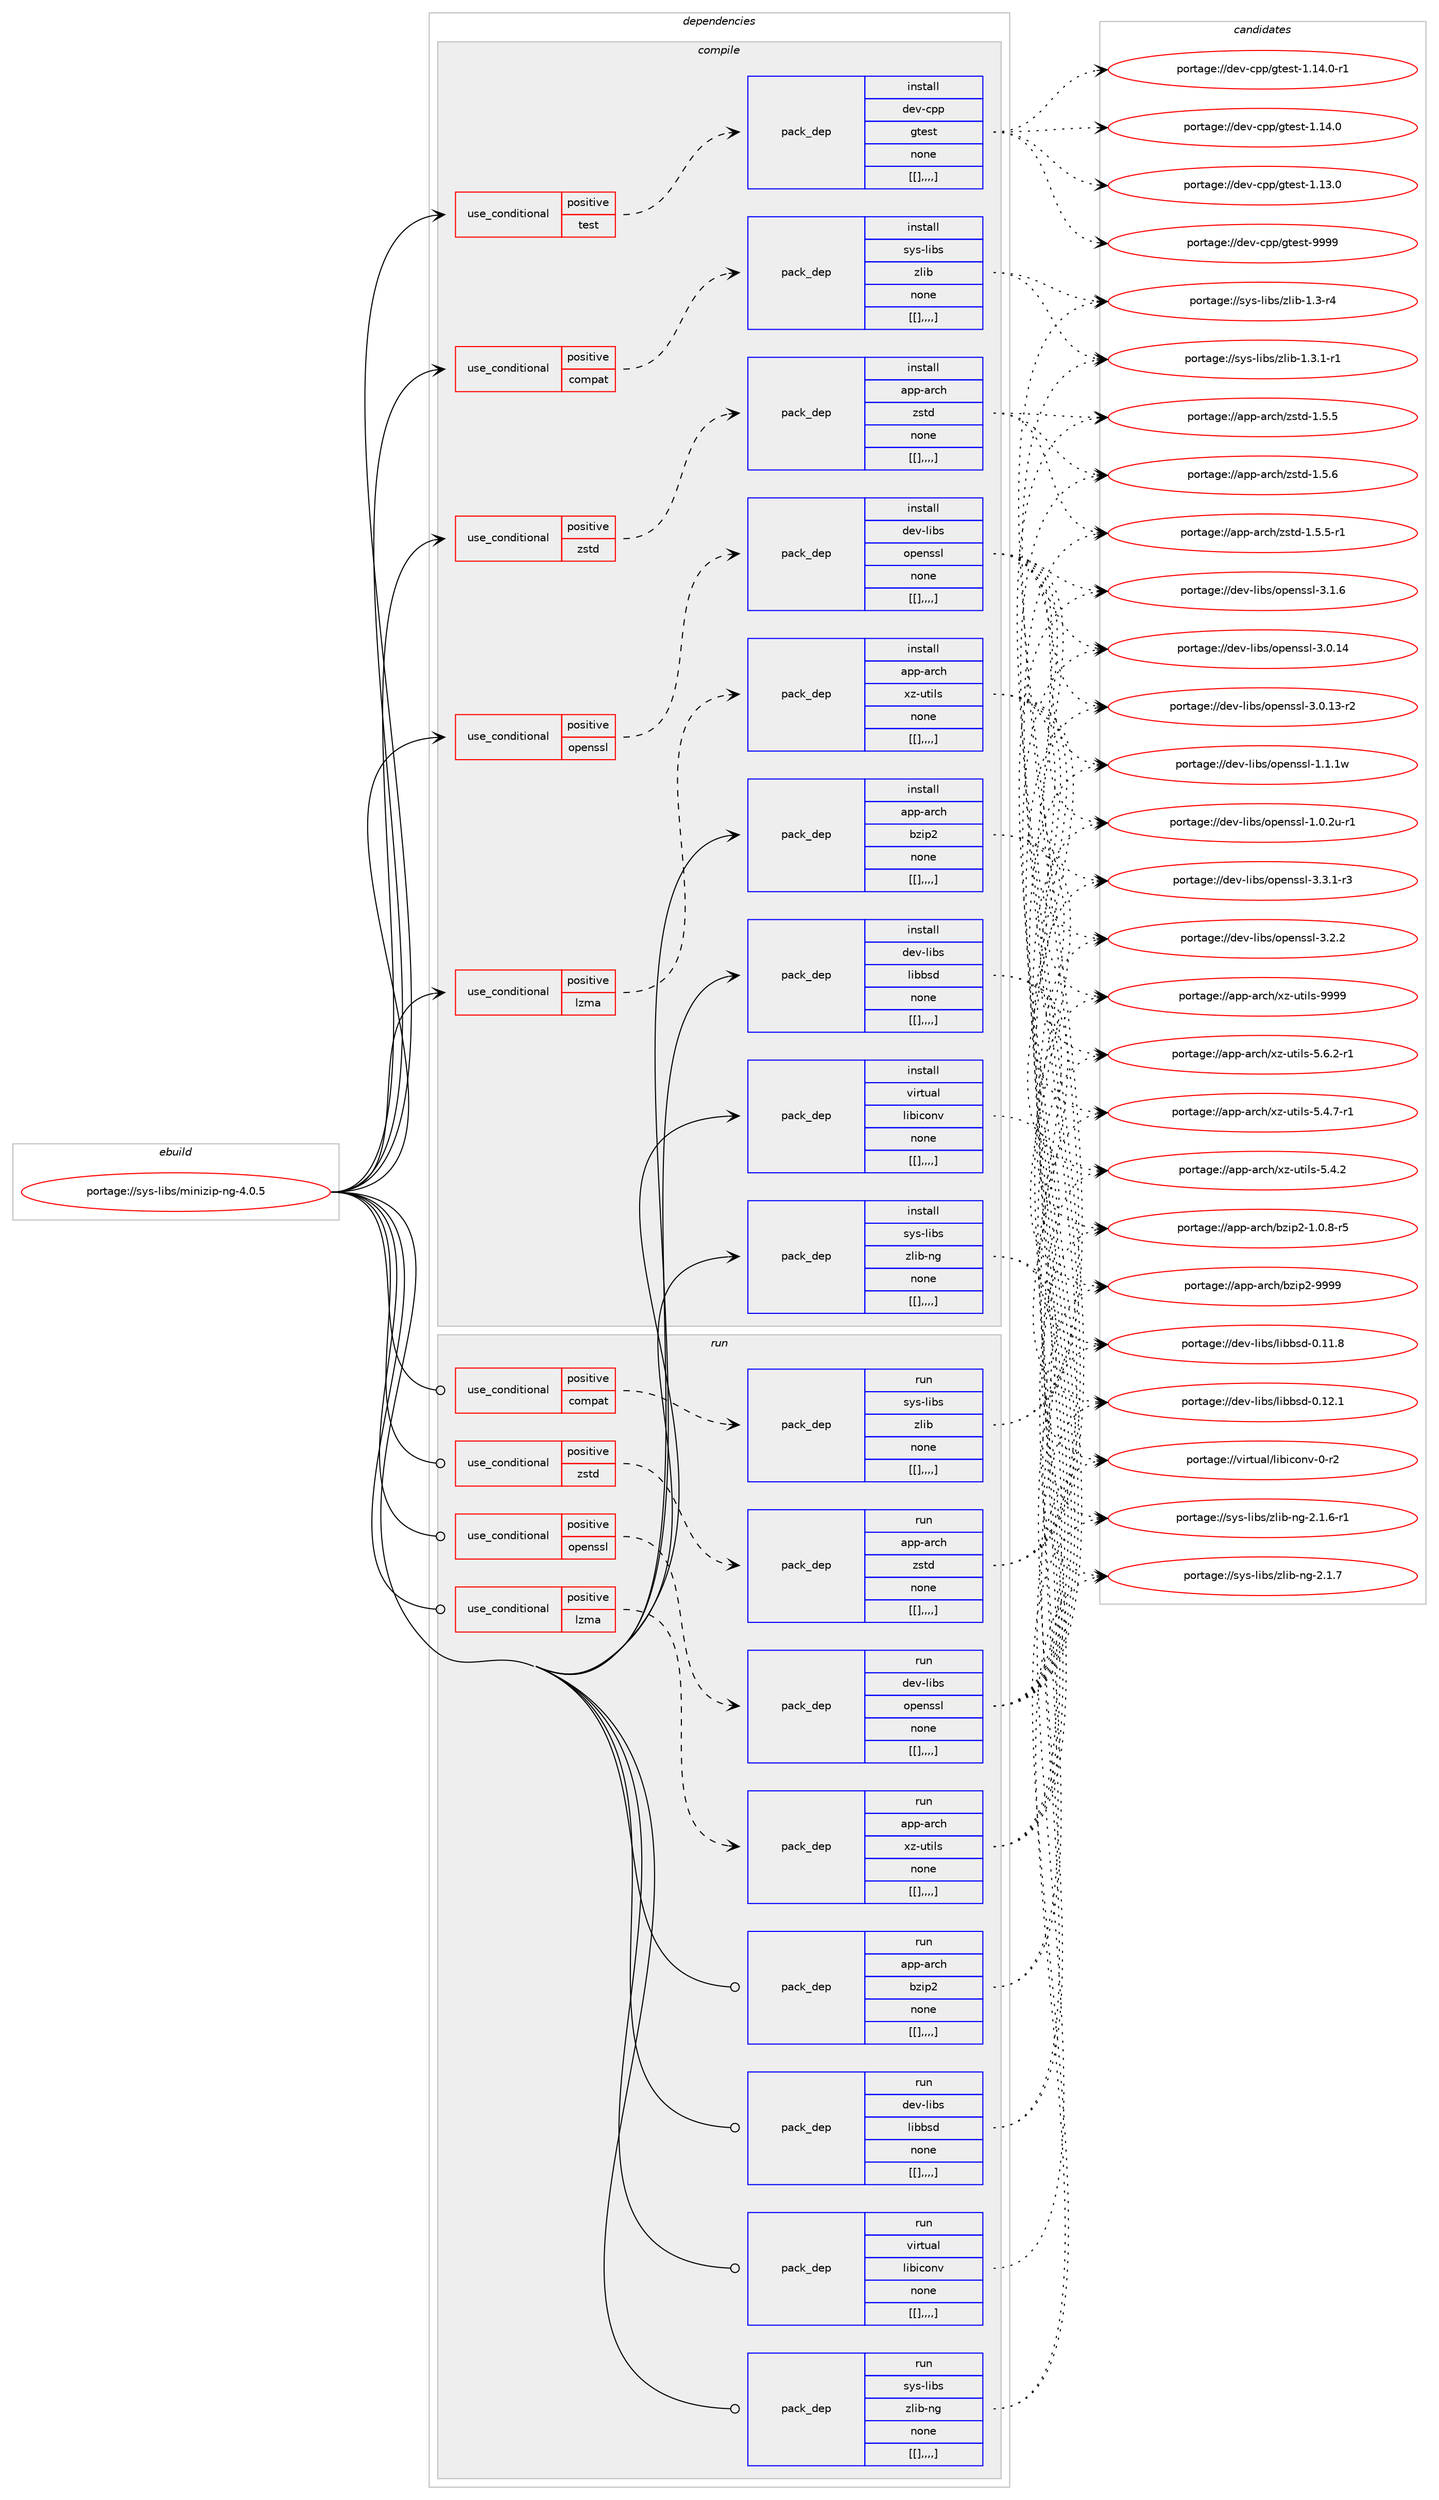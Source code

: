 digraph prolog {

# *************
# Graph options
# *************

newrank=true;
concentrate=true;
compound=true;
graph [rankdir=LR,fontname=Helvetica,fontsize=10,ranksep=1.5];#, ranksep=2.5, nodesep=0.2];
edge  [arrowhead=vee];
node  [fontname=Helvetica,fontsize=10];

# **********
# The ebuild
# **********

subgraph cluster_leftcol {
color=gray;
label=<<i>ebuild</i>>;
id [label="portage://sys-libs/minizip-ng-4.0.5", color=red, width=4, href="../sys-libs/minizip-ng-4.0.5.svg"];
}

# ****************
# The dependencies
# ****************

subgraph cluster_midcol {
color=gray;
label=<<i>dependencies</i>>;
subgraph cluster_compile {
fillcolor="#eeeeee";
style=filled;
label=<<i>compile</i>>;
subgraph cond122577 {
dependency460020 [label=<<TABLE BORDER="0" CELLBORDER="1" CELLSPACING="0" CELLPADDING="4"><TR><TD ROWSPAN="3" CELLPADDING="10">use_conditional</TD></TR><TR><TD>positive</TD></TR><TR><TD>compat</TD></TR></TABLE>>, shape=none, color=red];
subgraph pack334321 {
dependency460021 [label=<<TABLE BORDER="0" CELLBORDER="1" CELLSPACING="0" CELLPADDING="4" WIDTH="220"><TR><TD ROWSPAN="6" CELLPADDING="30">pack_dep</TD></TR><TR><TD WIDTH="110">install</TD></TR><TR><TD>sys-libs</TD></TR><TR><TD>zlib</TD></TR><TR><TD>none</TD></TR><TR><TD>[[],,,,]</TD></TR></TABLE>>, shape=none, color=blue];
}
dependency460020:e -> dependency460021:w [weight=20,style="dashed",arrowhead="vee"];
}
id:e -> dependency460020:w [weight=20,style="solid",arrowhead="vee"];
subgraph cond122578 {
dependency460022 [label=<<TABLE BORDER="0" CELLBORDER="1" CELLSPACING="0" CELLPADDING="4"><TR><TD ROWSPAN="3" CELLPADDING="10">use_conditional</TD></TR><TR><TD>positive</TD></TR><TR><TD>lzma</TD></TR></TABLE>>, shape=none, color=red];
subgraph pack334322 {
dependency460023 [label=<<TABLE BORDER="0" CELLBORDER="1" CELLSPACING="0" CELLPADDING="4" WIDTH="220"><TR><TD ROWSPAN="6" CELLPADDING="30">pack_dep</TD></TR><TR><TD WIDTH="110">install</TD></TR><TR><TD>app-arch</TD></TR><TR><TD>xz-utils</TD></TR><TR><TD>none</TD></TR><TR><TD>[[],,,,]</TD></TR></TABLE>>, shape=none, color=blue];
}
dependency460022:e -> dependency460023:w [weight=20,style="dashed",arrowhead="vee"];
}
id:e -> dependency460022:w [weight=20,style="solid",arrowhead="vee"];
subgraph cond122579 {
dependency460024 [label=<<TABLE BORDER="0" CELLBORDER="1" CELLSPACING="0" CELLPADDING="4"><TR><TD ROWSPAN="3" CELLPADDING="10">use_conditional</TD></TR><TR><TD>positive</TD></TR><TR><TD>openssl</TD></TR></TABLE>>, shape=none, color=red];
subgraph pack334323 {
dependency460025 [label=<<TABLE BORDER="0" CELLBORDER="1" CELLSPACING="0" CELLPADDING="4" WIDTH="220"><TR><TD ROWSPAN="6" CELLPADDING="30">pack_dep</TD></TR><TR><TD WIDTH="110">install</TD></TR><TR><TD>dev-libs</TD></TR><TR><TD>openssl</TD></TR><TR><TD>none</TD></TR><TR><TD>[[],,,,]</TD></TR></TABLE>>, shape=none, color=blue];
}
dependency460024:e -> dependency460025:w [weight=20,style="dashed",arrowhead="vee"];
}
id:e -> dependency460024:w [weight=20,style="solid",arrowhead="vee"];
subgraph cond122580 {
dependency460026 [label=<<TABLE BORDER="0" CELLBORDER="1" CELLSPACING="0" CELLPADDING="4"><TR><TD ROWSPAN="3" CELLPADDING="10">use_conditional</TD></TR><TR><TD>positive</TD></TR><TR><TD>test</TD></TR></TABLE>>, shape=none, color=red];
subgraph pack334324 {
dependency460027 [label=<<TABLE BORDER="0" CELLBORDER="1" CELLSPACING="0" CELLPADDING="4" WIDTH="220"><TR><TD ROWSPAN="6" CELLPADDING="30">pack_dep</TD></TR><TR><TD WIDTH="110">install</TD></TR><TR><TD>dev-cpp</TD></TR><TR><TD>gtest</TD></TR><TR><TD>none</TD></TR><TR><TD>[[],,,,]</TD></TR></TABLE>>, shape=none, color=blue];
}
dependency460026:e -> dependency460027:w [weight=20,style="dashed",arrowhead="vee"];
}
id:e -> dependency460026:w [weight=20,style="solid",arrowhead="vee"];
subgraph cond122581 {
dependency460028 [label=<<TABLE BORDER="0" CELLBORDER="1" CELLSPACING="0" CELLPADDING="4"><TR><TD ROWSPAN="3" CELLPADDING="10">use_conditional</TD></TR><TR><TD>positive</TD></TR><TR><TD>zstd</TD></TR></TABLE>>, shape=none, color=red];
subgraph pack334325 {
dependency460029 [label=<<TABLE BORDER="0" CELLBORDER="1" CELLSPACING="0" CELLPADDING="4" WIDTH="220"><TR><TD ROWSPAN="6" CELLPADDING="30">pack_dep</TD></TR><TR><TD WIDTH="110">install</TD></TR><TR><TD>app-arch</TD></TR><TR><TD>zstd</TD></TR><TR><TD>none</TD></TR><TR><TD>[[],,,,]</TD></TR></TABLE>>, shape=none, color=blue];
}
dependency460028:e -> dependency460029:w [weight=20,style="dashed",arrowhead="vee"];
}
id:e -> dependency460028:w [weight=20,style="solid",arrowhead="vee"];
subgraph pack334326 {
dependency460030 [label=<<TABLE BORDER="0" CELLBORDER="1" CELLSPACING="0" CELLPADDING="4" WIDTH="220"><TR><TD ROWSPAN="6" CELLPADDING="30">pack_dep</TD></TR><TR><TD WIDTH="110">install</TD></TR><TR><TD>app-arch</TD></TR><TR><TD>bzip2</TD></TR><TR><TD>none</TD></TR><TR><TD>[[],,,,]</TD></TR></TABLE>>, shape=none, color=blue];
}
id:e -> dependency460030:w [weight=20,style="solid",arrowhead="vee"];
subgraph pack334327 {
dependency460031 [label=<<TABLE BORDER="0" CELLBORDER="1" CELLSPACING="0" CELLPADDING="4" WIDTH="220"><TR><TD ROWSPAN="6" CELLPADDING="30">pack_dep</TD></TR><TR><TD WIDTH="110">install</TD></TR><TR><TD>dev-libs</TD></TR><TR><TD>libbsd</TD></TR><TR><TD>none</TD></TR><TR><TD>[[],,,,]</TD></TR></TABLE>>, shape=none, color=blue];
}
id:e -> dependency460031:w [weight=20,style="solid",arrowhead="vee"];
subgraph pack334328 {
dependency460032 [label=<<TABLE BORDER="0" CELLBORDER="1" CELLSPACING="0" CELLPADDING="4" WIDTH="220"><TR><TD ROWSPAN="6" CELLPADDING="30">pack_dep</TD></TR><TR><TD WIDTH="110">install</TD></TR><TR><TD>sys-libs</TD></TR><TR><TD>zlib-ng</TD></TR><TR><TD>none</TD></TR><TR><TD>[[],,,,]</TD></TR></TABLE>>, shape=none, color=blue];
}
id:e -> dependency460032:w [weight=20,style="solid",arrowhead="vee"];
subgraph pack334329 {
dependency460033 [label=<<TABLE BORDER="0" CELLBORDER="1" CELLSPACING="0" CELLPADDING="4" WIDTH="220"><TR><TD ROWSPAN="6" CELLPADDING="30">pack_dep</TD></TR><TR><TD WIDTH="110">install</TD></TR><TR><TD>virtual</TD></TR><TR><TD>libiconv</TD></TR><TR><TD>none</TD></TR><TR><TD>[[],,,,]</TD></TR></TABLE>>, shape=none, color=blue];
}
id:e -> dependency460033:w [weight=20,style="solid",arrowhead="vee"];
}
subgraph cluster_compileandrun {
fillcolor="#eeeeee";
style=filled;
label=<<i>compile and run</i>>;
}
subgraph cluster_run {
fillcolor="#eeeeee";
style=filled;
label=<<i>run</i>>;
subgraph cond122582 {
dependency460034 [label=<<TABLE BORDER="0" CELLBORDER="1" CELLSPACING="0" CELLPADDING="4"><TR><TD ROWSPAN="3" CELLPADDING="10">use_conditional</TD></TR><TR><TD>positive</TD></TR><TR><TD>compat</TD></TR></TABLE>>, shape=none, color=red];
subgraph pack334330 {
dependency460035 [label=<<TABLE BORDER="0" CELLBORDER="1" CELLSPACING="0" CELLPADDING="4" WIDTH="220"><TR><TD ROWSPAN="6" CELLPADDING="30">pack_dep</TD></TR><TR><TD WIDTH="110">run</TD></TR><TR><TD>sys-libs</TD></TR><TR><TD>zlib</TD></TR><TR><TD>none</TD></TR><TR><TD>[[],,,,]</TD></TR></TABLE>>, shape=none, color=blue];
}
dependency460034:e -> dependency460035:w [weight=20,style="dashed",arrowhead="vee"];
}
id:e -> dependency460034:w [weight=20,style="solid",arrowhead="odot"];
subgraph cond122583 {
dependency460036 [label=<<TABLE BORDER="0" CELLBORDER="1" CELLSPACING="0" CELLPADDING="4"><TR><TD ROWSPAN="3" CELLPADDING="10">use_conditional</TD></TR><TR><TD>positive</TD></TR><TR><TD>lzma</TD></TR></TABLE>>, shape=none, color=red];
subgraph pack334331 {
dependency460037 [label=<<TABLE BORDER="0" CELLBORDER="1" CELLSPACING="0" CELLPADDING="4" WIDTH="220"><TR><TD ROWSPAN="6" CELLPADDING="30">pack_dep</TD></TR><TR><TD WIDTH="110">run</TD></TR><TR><TD>app-arch</TD></TR><TR><TD>xz-utils</TD></TR><TR><TD>none</TD></TR><TR><TD>[[],,,,]</TD></TR></TABLE>>, shape=none, color=blue];
}
dependency460036:e -> dependency460037:w [weight=20,style="dashed",arrowhead="vee"];
}
id:e -> dependency460036:w [weight=20,style="solid",arrowhead="odot"];
subgraph cond122584 {
dependency460038 [label=<<TABLE BORDER="0" CELLBORDER="1" CELLSPACING="0" CELLPADDING="4"><TR><TD ROWSPAN="3" CELLPADDING="10">use_conditional</TD></TR><TR><TD>positive</TD></TR><TR><TD>openssl</TD></TR></TABLE>>, shape=none, color=red];
subgraph pack334332 {
dependency460039 [label=<<TABLE BORDER="0" CELLBORDER="1" CELLSPACING="0" CELLPADDING="4" WIDTH="220"><TR><TD ROWSPAN="6" CELLPADDING="30">pack_dep</TD></TR><TR><TD WIDTH="110">run</TD></TR><TR><TD>dev-libs</TD></TR><TR><TD>openssl</TD></TR><TR><TD>none</TD></TR><TR><TD>[[],,,,]</TD></TR></TABLE>>, shape=none, color=blue];
}
dependency460038:e -> dependency460039:w [weight=20,style="dashed",arrowhead="vee"];
}
id:e -> dependency460038:w [weight=20,style="solid",arrowhead="odot"];
subgraph cond122585 {
dependency460040 [label=<<TABLE BORDER="0" CELLBORDER="1" CELLSPACING="0" CELLPADDING="4"><TR><TD ROWSPAN="3" CELLPADDING="10">use_conditional</TD></TR><TR><TD>positive</TD></TR><TR><TD>zstd</TD></TR></TABLE>>, shape=none, color=red];
subgraph pack334333 {
dependency460041 [label=<<TABLE BORDER="0" CELLBORDER="1" CELLSPACING="0" CELLPADDING="4" WIDTH="220"><TR><TD ROWSPAN="6" CELLPADDING="30">pack_dep</TD></TR><TR><TD WIDTH="110">run</TD></TR><TR><TD>app-arch</TD></TR><TR><TD>zstd</TD></TR><TR><TD>none</TD></TR><TR><TD>[[],,,,]</TD></TR></TABLE>>, shape=none, color=blue];
}
dependency460040:e -> dependency460041:w [weight=20,style="dashed",arrowhead="vee"];
}
id:e -> dependency460040:w [weight=20,style="solid",arrowhead="odot"];
subgraph pack334334 {
dependency460042 [label=<<TABLE BORDER="0" CELLBORDER="1" CELLSPACING="0" CELLPADDING="4" WIDTH="220"><TR><TD ROWSPAN="6" CELLPADDING="30">pack_dep</TD></TR><TR><TD WIDTH="110">run</TD></TR><TR><TD>app-arch</TD></TR><TR><TD>bzip2</TD></TR><TR><TD>none</TD></TR><TR><TD>[[],,,,]</TD></TR></TABLE>>, shape=none, color=blue];
}
id:e -> dependency460042:w [weight=20,style="solid",arrowhead="odot"];
subgraph pack334335 {
dependency460043 [label=<<TABLE BORDER="0" CELLBORDER="1" CELLSPACING="0" CELLPADDING="4" WIDTH="220"><TR><TD ROWSPAN="6" CELLPADDING="30">pack_dep</TD></TR><TR><TD WIDTH="110">run</TD></TR><TR><TD>dev-libs</TD></TR><TR><TD>libbsd</TD></TR><TR><TD>none</TD></TR><TR><TD>[[],,,,]</TD></TR></TABLE>>, shape=none, color=blue];
}
id:e -> dependency460043:w [weight=20,style="solid",arrowhead="odot"];
subgraph pack334336 {
dependency460044 [label=<<TABLE BORDER="0" CELLBORDER="1" CELLSPACING="0" CELLPADDING="4" WIDTH="220"><TR><TD ROWSPAN="6" CELLPADDING="30">pack_dep</TD></TR><TR><TD WIDTH="110">run</TD></TR><TR><TD>sys-libs</TD></TR><TR><TD>zlib-ng</TD></TR><TR><TD>none</TD></TR><TR><TD>[[],,,,]</TD></TR></TABLE>>, shape=none, color=blue];
}
id:e -> dependency460044:w [weight=20,style="solid",arrowhead="odot"];
subgraph pack334337 {
dependency460045 [label=<<TABLE BORDER="0" CELLBORDER="1" CELLSPACING="0" CELLPADDING="4" WIDTH="220"><TR><TD ROWSPAN="6" CELLPADDING="30">pack_dep</TD></TR><TR><TD WIDTH="110">run</TD></TR><TR><TD>virtual</TD></TR><TR><TD>libiconv</TD></TR><TR><TD>none</TD></TR><TR><TD>[[],,,,]</TD></TR></TABLE>>, shape=none, color=blue];
}
id:e -> dependency460045:w [weight=20,style="solid",arrowhead="odot"];
}
}

# **************
# The candidates
# **************

subgraph cluster_choices {
rank=same;
color=gray;
label=<<i>candidates</i>>;

subgraph choice334321 {
color=black;
nodesep=1;
choice115121115451081059811547122108105984549465146494511449 [label="portage://sys-libs/zlib-1.3.1-r1", color=red, width=4,href="../sys-libs/zlib-1.3.1-r1.svg"];
choice11512111545108105981154712210810598454946514511452 [label="portage://sys-libs/zlib-1.3-r4", color=red, width=4,href="../sys-libs/zlib-1.3-r4.svg"];
dependency460021:e -> choice115121115451081059811547122108105984549465146494511449:w [style=dotted,weight="100"];
dependency460021:e -> choice11512111545108105981154712210810598454946514511452:w [style=dotted,weight="100"];
}
subgraph choice334322 {
color=black;
nodesep=1;
choice9711211245971149910447120122451171161051081154557575757 [label="portage://app-arch/xz-utils-9999", color=red, width=4,href="../app-arch/xz-utils-9999.svg"];
choice9711211245971149910447120122451171161051081154553465446504511449 [label="portage://app-arch/xz-utils-5.6.2-r1", color=red, width=4,href="../app-arch/xz-utils-5.6.2-r1.svg"];
choice9711211245971149910447120122451171161051081154553465246554511449 [label="portage://app-arch/xz-utils-5.4.7-r1", color=red, width=4,href="../app-arch/xz-utils-5.4.7-r1.svg"];
choice971121124597114991044712012245117116105108115455346524650 [label="portage://app-arch/xz-utils-5.4.2", color=red, width=4,href="../app-arch/xz-utils-5.4.2.svg"];
dependency460023:e -> choice9711211245971149910447120122451171161051081154557575757:w [style=dotted,weight="100"];
dependency460023:e -> choice9711211245971149910447120122451171161051081154553465446504511449:w [style=dotted,weight="100"];
dependency460023:e -> choice9711211245971149910447120122451171161051081154553465246554511449:w [style=dotted,weight="100"];
dependency460023:e -> choice971121124597114991044712012245117116105108115455346524650:w [style=dotted,weight="100"];
}
subgraph choice334323 {
color=black;
nodesep=1;
choice1001011184510810598115471111121011101151151084551465146494511451 [label="portage://dev-libs/openssl-3.3.1-r3", color=red, width=4,href="../dev-libs/openssl-3.3.1-r3.svg"];
choice100101118451081059811547111112101110115115108455146504650 [label="portage://dev-libs/openssl-3.2.2", color=red, width=4,href="../dev-libs/openssl-3.2.2.svg"];
choice100101118451081059811547111112101110115115108455146494654 [label="portage://dev-libs/openssl-3.1.6", color=red, width=4,href="../dev-libs/openssl-3.1.6.svg"];
choice10010111845108105981154711111210111011511510845514648464952 [label="portage://dev-libs/openssl-3.0.14", color=red, width=4,href="../dev-libs/openssl-3.0.14.svg"];
choice100101118451081059811547111112101110115115108455146484649514511450 [label="portage://dev-libs/openssl-3.0.13-r2", color=red, width=4,href="../dev-libs/openssl-3.0.13-r2.svg"];
choice100101118451081059811547111112101110115115108454946494649119 [label="portage://dev-libs/openssl-1.1.1w", color=red, width=4,href="../dev-libs/openssl-1.1.1w.svg"];
choice1001011184510810598115471111121011101151151084549464846501174511449 [label="portage://dev-libs/openssl-1.0.2u-r1", color=red, width=4,href="../dev-libs/openssl-1.0.2u-r1.svg"];
dependency460025:e -> choice1001011184510810598115471111121011101151151084551465146494511451:w [style=dotted,weight="100"];
dependency460025:e -> choice100101118451081059811547111112101110115115108455146504650:w [style=dotted,weight="100"];
dependency460025:e -> choice100101118451081059811547111112101110115115108455146494654:w [style=dotted,weight="100"];
dependency460025:e -> choice10010111845108105981154711111210111011511510845514648464952:w [style=dotted,weight="100"];
dependency460025:e -> choice100101118451081059811547111112101110115115108455146484649514511450:w [style=dotted,weight="100"];
dependency460025:e -> choice100101118451081059811547111112101110115115108454946494649119:w [style=dotted,weight="100"];
dependency460025:e -> choice1001011184510810598115471111121011101151151084549464846501174511449:w [style=dotted,weight="100"];
}
subgraph choice334324 {
color=black;
nodesep=1;
choice1001011184599112112471031161011151164557575757 [label="portage://dev-cpp/gtest-9999", color=red, width=4,href="../dev-cpp/gtest-9999.svg"];
choice100101118459911211247103116101115116454946495246484511449 [label="portage://dev-cpp/gtest-1.14.0-r1", color=red, width=4,href="../dev-cpp/gtest-1.14.0-r1.svg"];
choice10010111845991121124710311610111511645494649524648 [label="portage://dev-cpp/gtest-1.14.0", color=red, width=4,href="../dev-cpp/gtest-1.14.0.svg"];
choice10010111845991121124710311610111511645494649514648 [label="portage://dev-cpp/gtest-1.13.0", color=red, width=4,href="../dev-cpp/gtest-1.13.0.svg"];
dependency460027:e -> choice1001011184599112112471031161011151164557575757:w [style=dotted,weight="100"];
dependency460027:e -> choice100101118459911211247103116101115116454946495246484511449:w [style=dotted,weight="100"];
dependency460027:e -> choice10010111845991121124710311610111511645494649524648:w [style=dotted,weight="100"];
dependency460027:e -> choice10010111845991121124710311610111511645494649514648:w [style=dotted,weight="100"];
}
subgraph choice334325 {
color=black;
nodesep=1;
choice9711211245971149910447122115116100454946534654 [label="portage://app-arch/zstd-1.5.6", color=red, width=4,href="../app-arch/zstd-1.5.6.svg"];
choice97112112459711499104471221151161004549465346534511449 [label="portage://app-arch/zstd-1.5.5-r1", color=red, width=4,href="../app-arch/zstd-1.5.5-r1.svg"];
choice9711211245971149910447122115116100454946534653 [label="portage://app-arch/zstd-1.5.5", color=red, width=4,href="../app-arch/zstd-1.5.5.svg"];
dependency460029:e -> choice9711211245971149910447122115116100454946534654:w [style=dotted,weight="100"];
dependency460029:e -> choice97112112459711499104471221151161004549465346534511449:w [style=dotted,weight="100"];
dependency460029:e -> choice9711211245971149910447122115116100454946534653:w [style=dotted,weight="100"];
}
subgraph choice334326 {
color=black;
nodesep=1;
choice971121124597114991044798122105112504557575757 [label="portage://app-arch/bzip2-9999", color=red, width=4,href="../app-arch/bzip2-9999.svg"];
choice971121124597114991044798122105112504549464846564511453 [label="portage://app-arch/bzip2-1.0.8-r5", color=red, width=4,href="../app-arch/bzip2-1.0.8-r5.svg"];
dependency460030:e -> choice971121124597114991044798122105112504557575757:w [style=dotted,weight="100"];
dependency460030:e -> choice971121124597114991044798122105112504549464846564511453:w [style=dotted,weight="100"];
}
subgraph choice334327 {
color=black;
nodesep=1;
choice100101118451081059811547108105989811510045484649504649 [label="portage://dev-libs/libbsd-0.12.1", color=red, width=4,href="../dev-libs/libbsd-0.12.1.svg"];
choice100101118451081059811547108105989811510045484649494656 [label="portage://dev-libs/libbsd-0.11.8", color=red, width=4,href="../dev-libs/libbsd-0.11.8.svg"];
dependency460031:e -> choice100101118451081059811547108105989811510045484649504649:w [style=dotted,weight="100"];
dependency460031:e -> choice100101118451081059811547108105989811510045484649494656:w [style=dotted,weight="100"];
}
subgraph choice334328 {
color=black;
nodesep=1;
choice1151211154510810598115471221081059845110103455046494655 [label="portage://sys-libs/zlib-ng-2.1.7", color=red, width=4,href="../sys-libs/zlib-ng-2.1.7.svg"];
choice11512111545108105981154712210810598451101034550464946544511449 [label="portage://sys-libs/zlib-ng-2.1.6-r1", color=red, width=4,href="../sys-libs/zlib-ng-2.1.6-r1.svg"];
dependency460032:e -> choice1151211154510810598115471221081059845110103455046494655:w [style=dotted,weight="100"];
dependency460032:e -> choice11512111545108105981154712210810598451101034550464946544511449:w [style=dotted,weight="100"];
}
subgraph choice334329 {
color=black;
nodesep=1;
choice1181051141161179710847108105981059911111011845484511450 [label="portage://virtual/libiconv-0-r2", color=red, width=4,href="../virtual/libiconv-0-r2.svg"];
dependency460033:e -> choice1181051141161179710847108105981059911111011845484511450:w [style=dotted,weight="100"];
}
subgraph choice334330 {
color=black;
nodesep=1;
choice115121115451081059811547122108105984549465146494511449 [label="portage://sys-libs/zlib-1.3.1-r1", color=red, width=4,href="../sys-libs/zlib-1.3.1-r1.svg"];
choice11512111545108105981154712210810598454946514511452 [label="portage://sys-libs/zlib-1.3-r4", color=red, width=4,href="../sys-libs/zlib-1.3-r4.svg"];
dependency460035:e -> choice115121115451081059811547122108105984549465146494511449:w [style=dotted,weight="100"];
dependency460035:e -> choice11512111545108105981154712210810598454946514511452:w [style=dotted,weight="100"];
}
subgraph choice334331 {
color=black;
nodesep=1;
choice9711211245971149910447120122451171161051081154557575757 [label="portage://app-arch/xz-utils-9999", color=red, width=4,href="../app-arch/xz-utils-9999.svg"];
choice9711211245971149910447120122451171161051081154553465446504511449 [label="portage://app-arch/xz-utils-5.6.2-r1", color=red, width=4,href="../app-arch/xz-utils-5.6.2-r1.svg"];
choice9711211245971149910447120122451171161051081154553465246554511449 [label="portage://app-arch/xz-utils-5.4.7-r1", color=red, width=4,href="../app-arch/xz-utils-5.4.7-r1.svg"];
choice971121124597114991044712012245117116105108115455346524650 [label="portage://app-arch/xz-utils-5.4.2", color=red, width=4,href="../app-arch/xz-utils-5.4.2.svg"];
dependency460037:e -> choice9711211245971149910447120122451171161051081154557575757:w [style=dotted,weight="100"];
dependency460037:e -> choice9711211245971149910447120122451171161051081154553465446504511449:w [style=dotted,weight="100"];
dependency460037:e -> choice9711211245971149910447120122451171161051081154553465246554511449:w [style=dotted,weight="100"];
dependency460037:e -> choice971121124597114991044712012245117116105108115455346524650:w [style=dotted,weight="100"];
}
subgraph choice334332 {
color=black;
nodesep=1;
choice1001011184510810598115471111121011101151151084551465146494511451 [label="portage://dev-libs/openssl-3.3.1-r3", color=red, width=4,href="../dev-libs/openssl-3.3.1-r3.svg"];
choice100101118451081059811547111112101110115115108455146504650 [label="portage://dev-libs/openssl-3.2.2", color=red, width=4,href="../dev-libs/openssl-3.2.2.svg"];
choice100101118451081059811547111112101110115115108455146494654 [label="portage://dev-libs/openssl-3.1.6", color=red, width=4,href="../dev-libs/openssl-3.1.6.svg"];
choice10010111845108105981154711111210111011511510845514648464952 [label="portage://dev-libs/openssl-3.0.14", color=red, width=4,href="../dev-libs/openssl-3.0.14.svg"];
choice100101118451081059811547111112101110115115108455146484649514511450 [label="portage://dev-libs/openssl-3.0.13-r2", color=red, width=4,href="../dev-libs/openssl-3.0.13-r2.svg"];
choice100101118451081059811547111112101110115115108454946494649119 [label="portage://dev-libs/openssl-1.1.1w", color=red, width=4,href="../dev-libs/openssl-1.1.1w.svg"];
choice1001011184510810598115471111121011101151151084549464846501174511449 [label="portage://dev-libs/openssl-1.0.2u-r1", color=red, width=4,href="../dev-libs/openssl-1.0.2u-r1.svg"];
dependency460039:e -> choice1001011184510810598115471111121011101151151084551465146494511451:w [style=dotted,weight="100"];
dependency460039:e -> choice100101118451081059811547111112101110115115108455146504650:w [style=dotted,weight="100"];
dependency460039:e -> choice100101118451081059811547111112101110115115108455146494654:w [style=dotted,weight="100"];
dependency460039:e -> choice10010111845108105981154711111210111011511510845514648464952:w [style=dotted,weight="100"];
dependency460039:e -> choice100101118451081059811547111112101110115115108455146484649514511450:w [style=dotted,weight="100"];
dependency460039:e -> choice100101118451081059811547111112101110115115108454946494649119:w [style=dotted,weight="100"];
dependency460039:e -> choice1001011184510810598115471111121011101151151084549464846501174511449:w [style=dotted,weight="100"];
}
subgraph choice334333 {
color=black;
nodesep=1;
choice9711211245971149910447122115116100454946534654 [label="portage://app-arch/zstd-1.5.6", color=red, width=4,href="../app-arch/zstd-1.5.6.svg"];
choice97112112459711499104471221151161004549465346534511449 [label="portage://app-arch/zstd-1.5.5-r1", color=red, width=4,href="../app-arch/zstd-1.5.5-r1.svg"];
choice9711211245971149910447122115116100454946534653 [label="portage://app-arch/zstd-1.5.5", color=red, width=4,href="../app-arch/zstd-1.5.5.svg"];
dependency460041:e -> choice9711211245971149910447122115116100454946534654:w [style=dotted,weight="100"];
dependency460041:e -> choice97112112459711499104471221151161004549465346534511449:w [style=dotted,weight="100"];
dependency460041:e -> choice9711211245971149910447122115116100454946534653:w [style=dotted,weight="100"];
}
subgraph choice334334 {
color=black;
nodesep=1;
choice971121124597114991044798122105112504557575757 [label="portage://app-arch/bzip2-9999", color=red, width=4,href="../app-arch/bzip2-9999.svg"];
choice971121124597114991044798122105112504549464846564511453 [label="portage://app-arch/bzip2-1.0.8-r5", color=red, width=4,href="../app-arch/bzip2-1.0.8-r5.svg"];
dependency460042:e -> choice971121124597114991044798122105112504557575757:w [style=dotted,weight="100"];
dependency460042:e -> choice971121124597114991044798122105112504549464846564511453:w [style=dotted,weight="100"];
}
subgraph choice334335 {
color=black;
nodesep=1;
choice100101118451081059811547108105989811510045484649504649 [label="portage://dev-libs/libbsd-0.12.1", color=red, width=4,href="../dev-libs/libbsd-0.12.1.svg"];
choice100101118451081059811547108105989811510045484649494656 [label="portage://dev-libs/libbsd-0.11.8", color=red, width=4,href="../dev-libs/libbsd-0.11.8.svg"];
dependency460043:e -> choice100101118451081059811547108105989811510045484649504649:w [style=dotted,weight="100"];
dependency460043:e -> choice100101118451081059811547108105989811510045484649494656:w [style=dotted,weight="100"];
}
subgraph choice334336 {
color=black;
nodesep=1;
choice1151211154510810598115471221081059845110103455046494655 [label="portage://sys-libs/zlib-ng-2.1.7", color=red, width=4,href="../sys-libs/zlib-ng-2.1.7.svg"];
choice11512111545108105981154712210810598451101034550464946544511449 [label="portage://sys-libs/zlib-ng-2.1.6-r1", color=red, width=4,href="../sys-libs/zlib-ng-2.1.6-r1.svg"];
dependency460044:e -> choice1151211154510810598115471221081059845110103455046494655:w [style=dotted,weight="100"];
dependency460044:e -> choice11512111545108105981154712210810598451101034550464946544511449:w [style=dotted,weight="100"];
}
subgraph choice334337 {
color=black;
nodesep=1;
choice1181051141161179710847108105981059911111011845484511450 [label="portage://virtual/libiconv-0-r2", color=red, width=4,href="../virtual/libiconv-0-r2.svg"];
dependency460045:e -> choice1181051141161179710847108105981059911111011845484511450:w [style=dotted,weight="100"];
}
}

}
